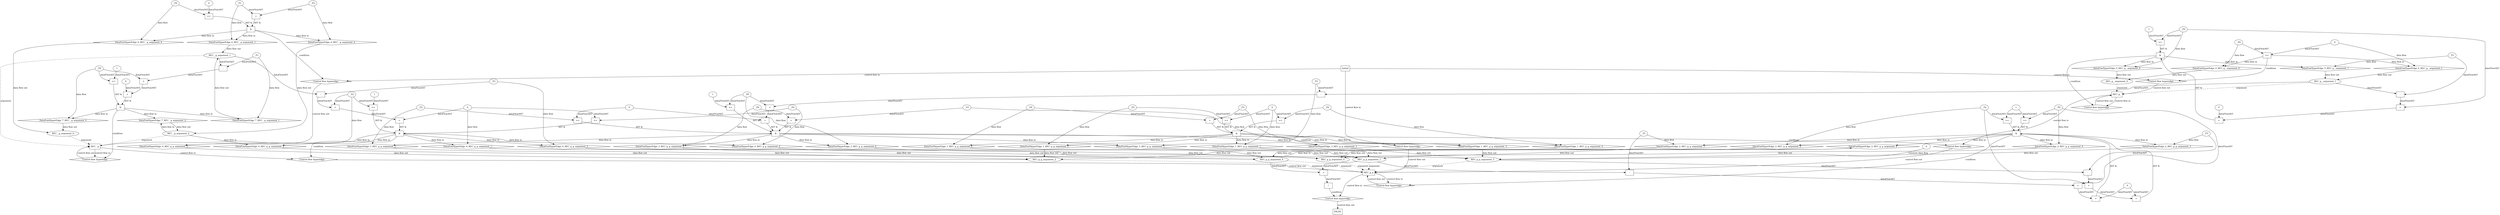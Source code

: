 digraph dag {
"REC__g" [label="REC__g" nodeName="REC__g" class=cfn  shape="rect"];
"REC_g_" [label="REC_g_" nodeName="REC_g_" class=cfn  shape="rect"];
"REC_g_g" [label="REC_g_g" nodeName="REC_g_g" class=cfn  shape="rect"];
FALSE [label="FALSE" nodeName=FALSE class=cfn  shape="rect"];
Initial [label="Initial" nodeName=Initial class=cfn  shape="rect"];
ControlFowHyperEdge_0 [label="Control flow hyperedge" nodeName=ControlFowHyperEdge_0 class=controlFlowHyperEdge shape="diamond"];
"REC__g" -> ControlFowHyperEdge_0 [label="control flow in"]
ControlFowHyperEdge_0 -> "REC_g_g" [label="control flow out"]
ControlFowHyperEdge_1 [label="Control flow hyperedge" nodeName=ControlFowHyperEdge_1 class=controlFlowHyperEdge shape="diamond"];
"Initial" -> ControlFowHyperEdge_1 [label="control flow in"]
ControlFowHyperEdge_1 -> "REC_g_g" [label="control flow out"]
ControlFowHyperEdge_2 [label="Control flow hyperedge" nodeName=ControlFowHyperEdge_2 class=controlFlowHyperEdge shape="diamond"];
"REC_g_g" -> ControlFowHyperEdge_2 [label="control flow in"]
ControlFowHyperEdge_2 -> "REC_g_g" [label="control flow out"]
ControlFowHyperEdge_3 [label="Control flow hyperedge" nodeName=ControlFowHyperEdge_3 class=controlFlowHyperEdge shape="diamond"];
"REC_g_" -> ControlFowHyperEdge_3 [label="control flow in"]
ControlFowHyperEdge_3 -> "REC_g_g" [label="control flow out"]
ControlFowHyperEdge_4 [label="Control flow hyperedge" nodeName=ControlFowHyperEdge_4 class=controlFlowHyperEdge shape="diamond"];
"Initial" -> ControlFowHyperEdge_4 [label="control flow in"]
ControlFowHyperEdge_4 -> "REC_g_" [label="control flow out"]
ControlFowHyperEdge_5 [label="Control flow hyperedge" nodeName=ControlFowHyperEdge_5 class=controlFlowHyperEdge shape="diamond"];
"REC_g_" -> ControlFowHyperEdge_5 [label="control flow in"]
ControlFowHyperEdge_5 -> "REC_g_" [label="control flow out"]
ControlFowHyperEdge_6 [label="Control flow hyperedge" nodeName=ControlFowHyperEdge_6 class=controlFlowHyperEdge shape="diamond"];
"Initial" -> ControlFowHyperEdge_6 [label="control flow in"]
ControlFowHyperEdge_6 -> "REC__g" [label="control flow out"]
ControlFowHyperEdge_7 [label="Control flow hyperedge" nodeName=ControlFowHyperEdge_7 class=controlFlowHyperEdge shape="diamond"];
"REC__g" -> ControlFowHyperEdge_7 [label="control flow in"]
ControlFowHyperEdge_7 -> "REC__g" [label="control flow out"]
ControlFowHyperEdge_8 [label="Control flow hyperedge" nodeName=ControlFowHyperEdge_8 class=controlFlowHyperEdge shape="diamond"];
"REC_g_g" -> ControlFowHyperEdge_8 [label="control flow in"]
ControlFowHyperEdge_8 -> "FALSE" [label="control flow out"]
"REC_g_g_argument_0" [label="REC_g_g_argument_0" nodeName=argument0 class=argument  head="REC_g_g" shape="oval"];
"REC_g_g_argument_0" -> "REC_g_g"[label="argument" style="dashed"]
"REC_g_g_argument_1" [label="REC_g_g_argument_1" nodeName=argument1 class=argument  head="REC_g_g" shape="oval"];
"REC_g_g_argument_1" -> "REC_g_g"[label="argument" style="dashed"]
"REC_g_g_argument_2" [label="REC_g_g_argument_2" nodeName=argument2 class=argument  head="REC_g_g" shape="oval"];
"REC_g_g_argument_2" -> "REC_g_g"[label="argument" style="dashed"]
"REC_g_g_argument_3" [label="REC_g_g_argument_3" nodeName=argument3 class=argument  head="REC_g_g" shape="oval"];
"REC_g_g_argument_3" -> "REC_g_g"[label="argument" style="dashed"]
"REC_g_g_argument_4" [label="REC_g_g_argument_4" nodeName=argument4 class=argument  head="REC_g_g" shape="oval"];
"REC_g_g_argument_4" -> "REC_g_g"[label="argument" style="dashed"]
"REC__g_argument_0" [label="REC__g_argument_0" nodeName=argument0 class=argument  head="REC__g" shape="oval"];
"REC__g_argument_0" -> "REC__g"[label="argument" style="dashed"]
"REC__g_argument_1" [label="REC__g_argument_1" nodeName=argument1 class=argument  head="REC__g" shape="oval"];
"REC__g_argument_1" -> "REC__g"[label="argument" style="dashed"]
"REC__g_argument_2" [label="REC__g_argument_2" nodeName=argument2 class=argument  head="REC__g" shape="oval"];
"REC__g_argument_2" -> "REC__g"[label="argument" style="dashed"]
"REC_g__argument_0" [label="REC_g__argument_0" nodeName=argument0 class=argument  head="REC_g_" shape="oval"];
"REC_g__argument_0" -> "REC_g_"[label="argument" style="dashed"]
"REC_g__argument_1" [label="REC_g__argument_1" nodeName=argument1 class=argument  head="REC_g_" shape="oval"];
"REC_g__argument_1" -> "REC_g_"[label="argument" style="dashed"]

"xxxREC_g_g___REC__g_0xxx_and" [label="&" nodeName="xxxREC_g_g___REC__g_0xxx_and" class=Operator shape="rect"];
"xxxREC_g_g___REC__g_0xxxguard_0_node_0" [label=">=" nodeName="xxxREC_g_g___REC__g_0xxxguard_0_node_0" class=Operator  shape="rect"];
"xxxREC_g_g___REC__g_0xxxguard_0_node_2" [label="1" nodeName="xxxREC_g_g___REC__g_0xxxguard_0_node_2" class=Literal ];
"xxxREC_g_g___REC__g_0xxxdataFlow2_node_0" -> "xxxREC_g_g___REC__g_0xxxguard_0_node_0"[label="dataFlowAST"]
"xxxREC_g_g___REC__g_0xxxguard_0_node_2" -> "xxxREC_g_g___REC__g_0xxxguard_0_node_0"[label="dataFlowAST"]

"xxxREC_g_g___REC__g_0xxxguard_0_node_0" -> "xxxREC_g_g___REC__g_0xxx_and" [label="AST &"];
"xxxREC_g_g___REC__g_0xxxguard1_node_0" [label=">=" nodeName="xxxREC_g_g___REC__g_0xxxguard1_node_0" class=Operator  shape="rect"];
"xxxREC_g_g___REC__g_0xxxdataFlow1_node_0" -> "xxxREC_g_g___REC__g_0xxxguard1_node_0"[label="dataFlowAST"]
"xxxREC_g_g___REC__g_0xxxdataFlow_0_node_0" -> "xxxREC_g_g___REC__g_0xxxguard1_node_0"[label="dataFlowAST"]

"xxxREC_g_g___REC__g_0xxxguard1_node_0" -> "xxxREC_g_g___REC__g_0xxx_and" [label="AST &"];
"xxxREC_g_g___REC__g_0xxxguard2_node_0" [label="=" nodeName="xxxREC_g_g___REC__g_0xxxguard2_node_0" class=Operator  shape="rect"];
"xxxREC_g_g___REC__g_0xxxguard2_node_1" [label="+" nodeName="xxxREC_g_g___REC__g_0xxxguard2_node_1" class= Operator shape="rect"];
"xxxREC_g_g___REC__g_0xxxguard2_node_3" [label="-" nodeName="xxxREC_g_g___REC__g_0xxxguard2_node_3" class= Operator shape="rect"];
"xxxREC_g_g___REC__g_0xxxguard2_node_1" -> "xxxREC_g_g___REC__g_0xxxguard2_node_0"[label="dataFlowAST"]
"xxxREC_g_g___REC__g_0xxxdataFlow1_node_0" -> "xxxREC_g_g___REC__g_0xxxguard2_node_0"[label="dataFlowAST"]
"xxxREC_g_g___REC__g_0xxxdataFlow2_node_0" -> "xxxREC_g_g___REC__g_0xxxguard2_node_1"[label="dataFlowAST"]
"xxxREC_g_g___REC__g_0xxxguard2_node_3" -> "xxxREC_g_g___REC__g_0xxxguard2_node_1"[label="dataFlowAST"]
"xxxREC_g_g___REC__g_0xxxdataFlow3_node_0" -> "xxxREC_g_g___REC__g_0xxxguard2_node_3"[label="dataFlowAST"]
"REC__g_argument_1" -> "xxxREC_g_g___REC__g_0xxxguard2_node_3"[label="dataFlowAST"]

"xxxREC_g_g___REC__g_0xxxguard2_node_0" -> "xxxREC_g_g___REC__g_0xxx_and" [label="AST &"];
"xxxREC_g_g___REC__g_0xxx_and" -> "ControlFowHyperEdge_0" [label="condition"];
"xxxREC_g_g___REC__g_0xxxdataFlow_0_node_0" [label="_P0" nodeName="xxxREC_g_g___REC__g_0xxxdataFlow_0_node_0" class=Constant ];

"xxxREC_g_g___REC__g_0xxxdataFlow_0_node_0" -> "DataFowHyperEdge_0_REC_g_g_argument_0" [label="data flow"];
"xxxREC_g_g___REC__g_0xxxdataFlow1_node_0" [label="0" nodeName="xxxREC_g_g___REC__g_0xxxdataFlow1_node_0" class=Literal ];

"xxxREC_g_g___REC__g_0xxxdataFlow1_node_0" -> "DataFowHyperEdge_0_REC_g_g_argument_1" [label="data flow"];
"xxxREC_g_g___REC__g_0xxxdataFlow2_node_0" [label="_P2" nodeName="xxxREC_g_g___REC__g_0xxxdataFlow2_node_0" class=Constant ];

"xxxREC_g_g___REC__g_0xxxdataFlow2_node_0" -> "DataFowHyperEdge_0_REC_g_g_argument_2" [label="data flow"];
"xxxREC_g_g___REC__g_0xxxdataFlow3_node_0" [label="_P3" nodeName="xxxREC_g_g___REC__g_0xxxdataFlow3_node_0" class=Constant ];

"xxxREC_g_g___REC__g_0xxxdataFlow3_node_0" -> "DataFowHyperEdge_0_REC_g_g_argument_3" [label="data flow"];
"xxxREC_g_g___Initial_1xxx_and" [label="&" nodeName="xxxREC_g_g___Initial_1xxx_and" class=Operator shape="rect"];
"xxxREC_g_g___Initial_1xxxguard_0_node_0" [label=">=" nodeName="xxxREC_g_g___Initial_1xxxguard_0_node_0" class=Operator  shape="rect"];
"xxxREC_g_g___Initial_1xxxdataFlow1_node_0" -> "xxxREC_g_g___Initial_1xxxguard_0_node_0"[label="dataFlowAST"]
"xxxREC_g_g___Initial_1xxxdataFlow2_node_0" -> "xxxREC_g_g___Initial_1xxxguard_0_node_0"[label="dataFlowAST"]

"xxxREC_g_g___Initial_1xxxguard_0_node_0" -> "xxxREC_g_g___Initial_1xxx_and" [label="AST &"];
"xxxREC_g_g___Initial_1xxxguard1_node_0" [label=">=" nodeName="xxxREC_g_g___Initial_1xxxguard1_node_0" class=Operator  shape="rect"];
"xxxREC_g_g___Initial_1xxxdataFlow1_node_0" -> "xxxREC_g_g___Initial_1xxxguard1_node_0"[label="dataFlowAST"]
"xxxREC_g_g___Initial_1xxxdataFlow_0_node_0" -> "xxxREC_g_g___Initial_1xxxguard1_node_0"[label="dataFlowAST"]

"xxxREC_g_g___Initial_1xxxguard1_node_0" -> "xxxREC_g_g___Initial_1xxx_and" [label="AST &"];
"xxxREC_g_g___Initial_1xxxguard2_node_0" [label="=" nodeName="xxxREC_g_g___Initial_1xxxguard2_node_0" class=Operator  shape="rect"];
"xxxREC_g_g___Initial_1xxxdataFlow3_node_0" -> "xxxREC_g_g___Initial_1xxxguard2_node_0"[label="dataFlowAST"]
"xxxREC_g_g___Initial_1xxxdataFlow4_node_0" -> "xxxREC_g_g___Initial_1xxxguard2_node_0"[label="dataFlowAST"]

"xxxREC_g_g___Initial_1xxxguard2_node_0" -> "xxxREC_g_g___Initial_1xxx_and" [label="AST &"];
"xxxREC_g_g___Initial_1xxx_and" -> "ControlFowHyperEdge_1" [label="condition"];
"xxxREC_g_g___Initial_1xxxdataFlow_0_node_0" [label="_P2" nodeName="xxxREC_g_g___Initial_1xxxdataFlow_0_node_0" class=Constant ];

"xxxREC_g_g___Initial_1xxxdataFlow_0_node_0" -> "DataFowHyperEdge_1_REC_g_g_argument_2" [label="data flow"];
"xxxREC_g_g___Initial_1xxxdataFlow1_node_0" [label="0" nodeName="xxxREC_g_g___Initial_1xxxdataFlow1_node_0" class=Literal ];

"xxxREC_g_g___Initial_1xxxdataFlow1_node_0" -> "DataFowHyperEdge_1_REC_g_g_argument_1" [label="data flow"];
"xxxREC_g_g___Initial_1xxxdataFlow2_node_0" [label="_P0" nodeName="xxxREC_g_g___Initial_1xxxdataFlow2_node_0" class=Constant ];

"xxxREC_g_g___Initial_1xxxdataFlow2_node_0" -> "DataFowHyperEdge_1_REC_g_g_argument_0" [label="data flow"];
"xxxREC_g_g___Initial_1xxxdataFlow3_node_0" [label="_P4" nodeName="xxxREC_g_g___Initial_1xxxdataFlow3_node_0" class=Constant ];

"xxxREC_g_g___Initial_1xxxdataFlow3_node_0" -> "DataFowHyperEdge_1_REC_g_g_argument_4" [label="data flow"];
"xxxREC_g_g___Initial_1xxxdataFlow4_node_0" [label="_P3" nodeName="xxxREC_g_g___Initial_1xxxdataFlow4_node_0" class=Constant ];

"xxxREC_g_g___Initial_1xxxdataFlow4_node_0" -> "DataFowHyperEdge_1_REC_g_g_argument_3" [label="data flow"];
"xxxREC_g_g___REC_g_g_2xxx_and" [label="&" nodeName="xxxREC_g_g___REC_g_g_2xxx_and" class=Operator shape="rect"];
"xxxREC_g_g___REC_g_g_2xxxguard_0_node_0" [label=">=" nodeName="xxxREC_g_g___REC_g_g_2xxxguard_0_node_0" class=Operator  shape="rect"];
"xxxREC_g_g___REC_g_g_2xxxguard_0_node_2" [label="1" nodeName="xxxREC_g_g___REC_g_g_2xxxguard_0_node_2" class=Literal ];
"xxxREC_g_g___REC_g_g_2xxxdataFlow2_node_0" -> "xxxREC_g_g___REC_g_g_2xxxguard_0_node_0"[label="dataFlowAST"]
"xxxREC_g_g___REC_g_g_2xxxguard_0_node_2" -> "xxxREC_g_g___REC_g_g_2xxxguard_0_node_0"[label="dataFlowAST"]

"xxxREC_g_g___REC_g_g_2xxxguard_0_node_0" -> "xxxREC_g_g___REC_g_g_2xxx_and" [label="AST &"];
"xxxREC_g_g___REC_g_g_2xxxguard1_node_0" [label=">=" nodeName="xxxREC_g_g___REC_g_g_2xxxguard1_node_0" class=Operator  shape="rect"];
"xxxREC_g_g___REC_g_g_2xxxdataFlow_0_node_0" -> "xxxREC_g_g___REC_g_g_2xxxguard1_node_0"[label="dataFlowAST"]
"xxxREC_g_g___REC_g_g_2xxxguard_0_node_2" -> "xxxREC_g_g___REC_g_g_2xxxguard1_node_0"[label="dataFlowAST"]

"xxxREC_g_g___REC_g_g_2xxxguard1_node_0" -> "xxxREC_g_g___REC_g_g_2xxx_and" [label="AST &"];
"xxxREC_g_g___REC_g_g_2xxxguard2_node_0" [label="=" nodeName="xxxREC_g_g___REC_g_g_2xxxguard2_node_0" class=Operator  shape="rect"];
"xxxREC_g_g___REC_g_g_2xxxguard2_node_1" [label="+" nodeName="xxxREC_g_g___REC_g_g_2xxxguard2_node_1" class= Operator shape="rect"];
"xxxREC_g_g___REC_g_g_2xxxguard2_node_3" [label="-" nodeName="xxxREC_g_g___REC_g_g_2xxxguard2_node_3" class= Operator shape="rect"];
"xxxREC_g_g___REC_g_g_2xxxguard2_node_6" [label="0" nodeName="xxxREC_g_g___REC_g_g_2xxxguard2_node_6" class=Literal ];
"xxxREC_g_g___REC_g_g_2xxxguard2_node_1" -> "xxxREC_g_g___REC_g_g_2xxxguard2_node_0"[label="dataFlowAST"]
"xxxREC_g_g___REC_g_g_2xxxguard2_node_6" -> "xxxREC_g_g___REC_g_g_2xxxguard2_node_0"[label="dataFlowAST"]
"xxxREC_g_g___REC_g_g_2xxxdataFlow_0_node_0" -> "xxxREC_g_g___REC_g_g_2xxxguard2_node_1"[label="dataFlowAST"]
"xxxREC_g_g___REC_g_g_2xxxguard2_node_3" -> "xxxREC_g_g___REC_g_g_2xxxguard2_node_1"[label="dataFlowAST"]
"REC_g_g_argument_1" -> "xxxREC_g_g___REC_g_g_2xxxguard2_node_3"[label="dataFlowAST"]
"xxxREC_g_g___REC_g_g_2xxxdataFlow1_node_0" -> "xxxREC_g_g___REC_g_g_2xxxguard2_node_3"[label="dataFlowAST"]

"xxxREC_g_g___REC_g_g_2xxxguard2_node_0" -> "xxxREC_g_g___REC_g_g_2xxx_and" [label="AST &"];
"xxxREC_g_g___REC_g_g_2xxxguard3_node_0" [label="=" nodeName="xxxREC_g_g___REC_g_g_2xxxguard3_node_0" class=Operator  shape="rect"];
"xxxREC_g_g___REC_g_g_2xxxguard3_node_1" [label="+" nodeName="xxxREC_g_g___REC_g_g_2xxxguard3_node_1" class= Operator shape="rect"];
"xxxREC_g_g___REC_g_g_2xxxguard3_node_3" [label="-" nodeName="xxxREC_g_g___REC_g_g_2xxxguard3_node_3" class= Operator shape="rect"];
"xxxREC_g_g___REC_g_g_2xxxguard3_node_1" -> "xxxREC_g_g___REC_g_g_2xxxguard3_node_0"[label="dataFlowAST"]
"xxxREC_g_g___REC_g_g_2xxxguard2_node_6" -> "xxxREC_g_g___REC_g_g_2xxxguard3_node_0"[label="dataFlowAST"]
"xxxREC_g_g___REC_g_g_2xxxdataFlow2_node_0" -> "xxxREC_g_g___REC_g_g_2xxxguard3_node_1"[label="dataFlowAST"]
"xxxREC_g_g___REC_g_g_2xxxguard3_node_3" -> "xxxREC_g_g___REC_g_g_2xxxguard3_node_1"[label="dataFlowAST"]
"xxxREC_g_g___REC_g_g_2xxxdataFlow3_node_0" -> "xxxREC_g_g___REC_g_g_2xxxguard3_node_3"[label="dataFlowAST"]
"REC_g_g_argument_3" -> "xxxREC_g_g___REC_g_g_2xxxguard3_node_3"[label="dataFlowAST"]

"xxxREC_g_g___REC_g_g_2xxxguard3_node_0" -> "xxxREC_g_g___REC_g_g_2xxx_and" [label="AST &"];
"xxxREC_g_g___REC_g_g_2xxx_and" -> "ControlFowHyperEdge_2" [label="condition"];
"xxxREC_g_g___REC_g_g_2xxxdataFlow_0_node_0" [label="_P0" nodeName="xxxREC_g_g___REC_g_g_2xxxdataFlow_0_node_0" class=Constant ];

"xxxREC_g_g___REC_g_g_2xxxdataFlow_0_node_0" -> "DataFowHyperEdge_2_REC_g_g_argument_0" [label="data flow"];
"xxxREC_g_g___REC_g_g_2xxxdataFlow1_node_0" [label="_P1" nodeName="xxxREC_g_g___REC_g_g_2xxxdataFlow1_node_0" class=Constant ];

"xxxREC_g_g___REC_g_g_2xxxdataFlow1_node_0" -> "DataFowHyperEdge_2_REC_g_g_argument_1" [label="data flow"];
"xxxREC_g_g___REC_g_g_2xxxdataFlow2_node_0" [label="_P2" nodeName="xxxREC_g_g___REC_g_g_2xxxdataFlow2_node_0" class=Constant ];

"xxxREC_g_g___REC_g_g_2xxxdataFlow2_node_0" -> "DataFowHyperEdge_2_REC_g_g_argument_2" [label="data flow"];
"xxxREC_g_g___REC_g_g_2xxxdataFlow3_node_0" [label="_P3" nodeName="xxxREC_g_g___REC_g_g_2xxxdataFlow3_node_0" class=Constant ];

"xxxREC_g_g___REC_g_g_2xxxdataFlow3_node_0" -> "DataFowHyperEdge_2_REC_g_g_argument_3" [label="data flow"];
"xxxREC_g_g___REC_g__3xxx_and" [label="&" nodeName="xxxREC_g_g___REC_g__3xxx_and" class=Operator shape="rect"];
"xxxREC_g_g___REC_g__3xxxguard_0_node_0" [label=">=" nodeName="xxxREC_g_g___REC_g__3xxxguard_0_node_0" class=Operator  shape="rect"];
"xxxREC_g_g___REC_g__3xxxguard_0_node_1" [label="0" nodeName="xxxREC_g_g___REC_g__3xxxguard_0_node_1" class=Literal ];
"xxxREC_g_g___REC_g__3xxxguard_0_node_1" -> "xxxREC_g_g___REC_g__3xxxguard_0_node_0"[label="dataFlowAST"]
"xxxREC_g_g___REC_g__3xxxdataFlow_0_node_0" -> "xxxREC_g_g___REC_g__3xxxguard_0_node_0"[label="dataFlowAST"]

"xxxREC_g_g___REC_g__3xxxguard_0_node_0" -> "xxxREC_g_g___REC_g__3xxx_and" [label="AST &"];
"xxxREC_g_g___REC_g__3xxxguard1_node_0" [label=">=" nodeName="xxxREC_g_g___REC_g__3xxxguard1_node_0" class=Operator  shape="rect"];
"xxxREC_g_g___REC_g__3xxxguard1_node_2" [label="1" nodeName="xxxREC_g_g___REC_g__3xxxguard1_node_2" class=Literal ];
"xxxREC_g_g___REC_g__3xxxdataFlow2_node_0" -> "xxxREC_g_g___REC_g__3xxxguard1_node_0"[label="dataFlowAST"]
"xxxREC_g_g___REC_g__3xxxguard1_node_2" -> "xxxREC_g_g___REC_g__3xxxguard1_node_0"[label="dataFlowAST"]

"xxxREC_g_g___REC_g__3xxxguard1_node_0" -> "xxxREC_g_g___REC_g__3xxx_and" [label="AST &"];
"xxxREC_g_g___REC_g__3xxxguard2_node_0" [label="=" nodeName="xxxREC_g_g___REC_g__3xxxguard2_node_0" class=Operator  shape="rect"];
"xxxREC_g_g___REC_g__3xxxguard2_node_1" [label="+" nodeName="xxxREC_g_g___REC_g__3xxxguard2_node_1" class= Operator shape="rect"];
"xxxREC_g_g___REC_g__3xxxguard2_node_3" [label="-" nodeName="xxxREC_g_g___REC_g__3xxxguard2_node_3" class= Operator shape="rect"];
"xxxREC_g_g___REC_g__3xxxguard2_node_1" -> "xxxREC_g_g___REC_g__3xxxguard2_node_0"[label="dataFlowAST"]
"xxxREC_g_g___REC_g__3xxxguard_0_node_1" -> "xxxREC_g_g___REC_g__3xxxguard2_node_0"[label="dataFlowAST"]
"xxxREC_g_g___REC_g__3xxxdataFlow2_node_0" -> "xxxREC_g_g___REC_g__3xxxguard2_node_1"[label="dataFlowAST"]
"xxxREC_g_g___REC_g__3xxxguard2_node_3" -> "xxxREC_g_g___REC_g__3xxxguard2_node_1"[label="dataFlowAST"]
"REC_g__argument_1" -> "xxxREC_g_g___REC_g__3xxxguard2_node_3"[label="dataFlowAST"]
"xxxREC_g_g___REC_g__3xxxdataFlow1_node_0" -> "xxxREC_g_g___REC_g__3xxxguard2_node_3"[label="dataFlowAST"]

"xxxREC_g_g___REC_g__3xxxguard2_node_0" -> "xxxREC_g_g___REC_g__3xxx_and" [label="AST &"];
"xxxREC_g_g___REC_g__3xxxguard3_node_0" [label="=" nodeName="xxxREC_g_g___REC_g__3xxxguard3_node_0" class=Operator  shape="rect"];
"xxxREC_g_g___REC_g__3xxxdataFlow3_node_0" -> "xxxREC_g_g___REC_g__3xxxguard3_node_0"[label="dataFlowAST"]
"xxxREC_g_g___REC_g__3xxxdataFlow4_node_0" -> "xxxREC_g_g___REC_g__3xxxguard3_node_0"[label="dataFlowAST"]

"xxxREC_g_g___REC_g__3xxxguard3_node_0" -> "xxxREC_g_g___REC_g__3xxx_and" [label="AST &"];
"xxxREC_g_g___REC_g__3xxx_and" -> "ControlFowHyperEdge_3" [label="condition"];
"xxxREC_g_g___REC_g__3xxxdataFlow_0_node_0" [label="_P2" nodeName="xxxREC_g_g___REC_g__3xxxdataFlow_0_node_0" class=Constant ];

"xxxREC_g_g___REC_g__3xxxdataFlow_0_node_0" -> "DataFowHyperEdge_3_REC_g_g_argument_2" [label="data flow"];
"xxxREC_g_g___REC_g__3xxxdataFlow1_node_0" [label="_P1" nodeName="xxxREC_g_g___REC_g__3xxxdataFlow1_node_0" class=Constant ];

"xxxREC_g_g___REC_g__3xxxdataFlow1_node_0" -> "DataFowHyperEdge_3_REC_g_g_argument_1" [label="data flow"];
"xxxREC_g_g___REC_g__3xxxdataFlow2_node_0" [label="_P0" nodeName="xxxREC_g_g___REC_g__3xxxdataFlow2_node_0" class=Constant ];

"xxxREC_g_g___REC_g__3xxxdataFlow2_node_0" -> "DataFowHyperEdge_3_REC_g_g_argument_0" [label="data flow"];
"xxxREC_g_g___REC_g__3xxxdataFlow3_node_0" [label="_P6" nodeName="xxxREC_g_g___REC_g__3xxxdataFlow3_node_0" class=Constant ];

"xxxREC_g_g___REC_g__3xxxdataFlow3_node_0" -> "DataFowHyperEdge_3_REC_g_g_argument_4" [label="data flow"];
"xxxREC_g_g___REC_g__3xxxdataFlow4_node_0" [label="_P3" nodeName="xxxREC_g_g___REC_g__3xxxdataFlow4_node_0" class=Constant ];

"xxxREC_g_g___REC_g__3xxxdataFlow4_node_0" -> "DataFowHyperEdge_3_REC_g_g_argument_3" [label="data flow"];
"xxxREC_g____Initial_4xxxguard_0_node_0" [label=">=" nodeName="xxxREC_g____Initial_4xxxguard_0_node_0" class=Operator  shape="rect"];
"xxxREC_g____Initial_4xxxdataFlow1_node_0" -> "xxxREC_g____Initial_4xxxguard_0_node_0"[label="dataFlowAST"]
"xxxREC_g____Initial_4xxxdataFlow_0_node_0" -> "xxxREC_g____Initial_4xxxguard_0_node_0"[label="dataFlowAST"]

"xxxREC_g____Initial_4xxxguard_0_node_0" -> "ControlFowHyperEdge_4" [label="condition"];
"xxxREC_g____Initial_4xxxdataFlow_0_node_0" [label="_P0" nodeName="xxxREC_g____Initial_4xxxdataFlow_0_node_0" class=Constant ];

"xxxREC_g____Initial_4xxxdataFlow_0_node_0" -> "DataFowHyperEdge_4_REC_g__argument_0" [label="data flow"];
"xxxREC_g____Initial_4xxxdataFlow1_node_0" [label="0" nodeName="xxxREC_g____Initial_4xxxdataFlow1_node_0" class=Literal ];

"xxxREC_g____Initial_4xxxdataFlow1_node_0" -> "DataFowHyperEdge_4_REC_g__argument_1" [label="data flow"];
"xxxREC_g____REC_g__5xxx_and" [label="&" nodeName="xxxREC_g____REC_g__5xxx_and" class=Operator shape="rect"];
"xxxREC_g____REC_g__5xxxguard_0_node_0" [label=">=" nodeName="xxxREC_g____REC_g__5xxxguard_0_node_0" class=Operator  shape="rect"];
"xxxREC_g____REC_g__5xxxguard_0_node_2" [label="1" nodeName="xxxREC_g____REC_g__5xxxguard_0_node_2" class=Literal ];
"xxxREC_g____REC_g__5xxxdataFlow_0_node_0" -> "xxxREC_g____REC_g__5xxxguard_0_node_0"[label="dataFlowAST"]
"xxxREC_g____REC_g__5xxxguard_0_node_2" -> "xxxREC_g____REC_g__5xxxguard_0_node_0"[label="dataFlowAST"]

"xxxREC_g____REC_g__5xxxguard_0_node_0" -> "xxxREC_g____REC_g__5xxx_and" [label="AST &"];
"xxxREC_g____REC_g__5xxxguard1_node_0" [label="=" nodeName="xxxREC_g____REC_g__5xxxguard1_node_0" class=Operator  shape="rect"];
"xxxREC_g____REC_g__5xxxguard1_node_1" [label="+" nodeName="xxxREC_g____REC_g__5xxxguard1_node_1" class= Operator shape="rect"];
"xxxREC_g____REC_g__5xxxguard1_node_3" [label="-" nodeName="xxxREC_g____REC_g__5xxxguard1_node_3" class= Operator shape="rect"];
"xxxREC_g____REC_g__5xxxguard1_node_6" [label="0" nodeName="xxxREC_g____REC_g__5xxxguard1_node_6" class=Literal ];
"xxxREC_g____REC_g__5xxxguard1_node_1" -> "xxxREC_g____REC_g__5xxxguard1_node_0"[label="dataFlowAST"]
"xxxREC_g____REC_g__5xxxguard1_node_6" -> "xxxREC_g____REC_g__5xxxguard1_node_0"[label="dataFlowAST"]
"xxxREC_g____REC_g__5xxxdataFlow_0_node_0" -> "xxxREC_g____REC_g__5xxxguard1_node_1"[label="dataFlowAST"]
"xxxREC_g____REC_g__5xxxguard1_node_3" -> "xxxREC_g____REC_g__5xxxguard1_node_1"[label="dataFlowAST"]
"REC_g__argument_1" -> "xxxREC_g____REC_g__5xxxguard1_node_3"[label="dataFlowAST"]
"xxxREC_g____REC_g__5xxxdataFlow1_node_0" -> "xxxREC_g____REC_g__5xxxguard1_node_3"[label="dataFlowAST"]

"xxxREC_g____REC_g__5xxxguard1_node_0" -> "xxxREC_g____REC_g__5xxx_and" [label="AST &"];
"xxxREC_g____REC_g__5xxx_and" -> "ControlFowHyperEdge_5" [label="condition"];
"xxxREC_g____REC_g__5xxxdataFlow_0_node_0" [label="_P0" nodeName="xxxREC_g____REC_g__5xxxdataFlow_0_node_0" class=Constant ];

"xxxREC_g____REC_g__5xxxdataFlow_0_node_0" -> "DataFowHyperEdge_5_REC_g__argument_0" [label="data flow"];
"xxxREC_g____REC_g__5xxxdataFlow1_node_0" [label="_P1" nodeName="xxxREC_g____REC_g__5xxxdataFlow1_node_0" class=Constant ];

"xxxREC_g____REC_g__5xxxdataFlow1_node_0" -> "DataFowHyperEdge_5_REC_g__argument_1" [label="data flow"];
"xxxREC__g___Initial_6xxx_and" [label="&" nodeName="xxxREC__g___Initial_6xxx_and" class=Operator shape="rect"];
"xxxREC__g___Initial_6xxxguard_0_node_0" [label=">=" nodeName="xxxREC__g___Initial_6xxxguard_0_node_0" class=Operator  shape="rect"];
"xxxREC__g___Initial_6xxxguard_0_node_1" [label="0" nodeName="xxxREC__g___Initial_6xxxguard_0_node_1" class=Literal ];
"xxxREC__g___Initial_6xxxguard_0_node_1" -> "xxxREC__g___Initial_6xxxguard_0_node_0"[label="dataFlowAST"]
"xxxREC__g___Initial_6xxxdataFlow_0_node_0" -> "xxxREC__g___Initial_6xxxguard_0_node_0"[label="dataFlowAST"]

"xxxREC__g___Initial_6xxxguard_0_node_0" -> "xxxREC__g___Initial_6xxx_and" [label="AST &"];
"xxxREC__g___Initial_6xxxguard1_node_0" [label="=" nodeName="xxxREC__g___Initial_6xxxguard1_node_0" class=Operator  shape="rect"];
"xxxREC__g___Initial_6xxxdataFlow2_node_0" -> "xxxREC__g___Initial_6xxxguard1_node_0"[label="dataFlowAST"]
"xxxREC__g___Initial_6xxxdataFlow1_node_0" -> "xxxREC__g___Initial_6xxxguard1_node_0"[label="dataFlowAST"]

"xxxREC__g___Initial_6xxxguard1_node_0" -> "xxxREC__g___Initial_6xxx_and" [label="AST &"];
"xxxREC__g___Initial_6xxx_and" -> "ControlFowHyperEdge_6" [label="condition"];
"xxxREC__g___Initial_6xxxdataFlow_0_node_0" [label="_P0" nodeName="xxxREC__g___Initial_6xxxdataFlow_0_node_0" class=Constant ];

"xxxREC__g___Initial_6xxxdataFlow_0_node_0" -> "DataFowHyperEdge_6_REC__g_argument_0" [label="data flow"];
"xxxREC__g___Initial_6xxxdataFlow1_node_0" [label="_P1" nodeName="xxxREC__g___Initial_6xxxdataFlow1_node_0" class=Constant ];

"xxxREC__g___Initial_6xxxdataFlow1_node_0" -> "DataFowHyperEdge_6_REC__g_argument_1" [label="data flow"];
"xxxREC__g___Initial_6xxxdataFlow2_node_0" [label="_P2" nodeName="xxxREC__g___Initial_6xxxdataFlow2_node_0" class=Constant ];

"xxxREC__g___Initial_6xxxdataFlow2_node_0" -> "DataFowHyperEdge_6_REC__g_argument_2" [label="data flow"];
"xxxREC__g___REC__g_7xxx_and" [label="&" nodeName="xxxREC__g___REC__g_7xxx_and" class=Operator shape="rect"];
"xxxREC__g___REC__g_7xxxguard_0_node_0" [label=">=" nodeName="xxxREC__g___REC__g_7xxxguard_0_node_0" class=Operator  shape="rect"];
"xxxREC__g___REC__g_7xxxguard_0_node_2" [label="1" nodeName="xxxREC__g___REC__g_7xxxguard_0_node_2" class=Literal ];
"xxxREC__g___REC__g_7xxxdataFlow_0_node_0" -> "xxxREC__g___REC__g_7xxxguard_0_node_0"[label="dataFlowAST"]
"xxxREC__g___REC__g_7xxxguard_0_node_2" -> "xxxREC__g___REC__g_7xxxguard_0_node_0"[label="dataFlowAST"]

"xxxREC__g___REC__g_7xxxguard_0_node_0" -> "xxxREC__g___REC__g_7xxx_and" [label="AST &"];
"xxxREC__g___REC__g_7xxxguard1_node_0" [label="=" nodeName="xxxREC__g___REC__g_7xxxguard1_node_0" class=Operator  shape="rect"];
"xxxREC__g___REC__g_7xxxguard1_node_1" [label="+" nodeName="xxxREC__g___REC__g_7xxxguard1_node_1" class= Operator shape="rect"];
"xxxREC__g___REC__g_7xxxguard1_node_3" [label="-" nodeName="xxxREC__g___REC__g_7xxxguard1_node_3" class= Operator shape="rect"];
"xxxREC__g___REC__g_7xxxguard1_node_6" [label="0" nodeName="xxxREC__g___REC__g_7xxxguard1_node_6" class=Literal ];
"xxxREC__g___REC__g_7xxxguard1_node_1" -> "xxxREC__g___REC__g_7xxxguard1_node_0"[label="dataFlowAST"]
"xxxREC__g___REC__g_7xxxguard1_node_6" -> "xxxREC__g___REC__g_7xxxguard1_node_0"[label="dataFlowAST"]
"xxxREC__g___REC__g_7xxxdataFlow_0_node_0" -> "xxxREC__g___REC__g_7xxxguard1_node_1"[label="dataFlowAST"]
"xxxREC__g___REC__g_7xxxguard1_node_3" -> "xxxREC__g___REC__g_7xxxguard1_node_1"[label="dataFlowAST"]
"xxxREC__g___REC__g_7xxxdataFlow1_node_0" -> "xxxREC__g___REC__g_7xxxguard1_node_3"[label="dataFlowAST"]
"REC__g_argument_1" -> "xxxREC__g___REC__g_7xxxguard1_node_3"[label="dataFlowAST"]

"xxxREC__g___REC__g_7xxxguard1_node_0" -> "xxxREC__g___REC__g_7xxx_and" [label="AST &"];
"xxxREC__g___REC__g_7xxx_and" -> "ControlFowHyperEdge_7" [label="condition"];
"xxxREC__g___REC__g_7xxxdataFlow_0_node_0" [label="_P0" nodeName="xxxREC__g___REC__g_7xxxdataFlow_0_node_0" class=Constant ];

"xxxREC__g___REC__g_7xxxdataFlow_0_node_0" -> "DataFowHyperEdge_7_REC__g_argument_0" [label="data flow"];
"xxxREC__g___REC__g_7xxxdataFlow1_node_0" [label="_P1" nodeName="xxxREC__g___REC__g_7xxxdataFlow1_node_0" class=Constant ];

"xxxREC__g___REC__g_7xxxdataFlow1_node_0" -> "DataFowHyperEdge_7_REC__g_argument_1" [label="data flow"];
"xxxFALSE___REC_g_g_8xxxguard_0_node_0" [label="!" nodeName="xxxFALSE___REC_g_g_8xxxguard_0_node_0" class=Operator shape="rect"];
"xxxFALSE___REC_g_g_8xxxguard_0_node_1" [label="=" nodeName="xxxFALSE___REC_g_g_8xxxguard_0_node_1" class=Operator  shape="rect"];
"xxxFALSE___REC_g_g_8xxxguard_0_node_1" -> "xxxFALSE___REC_g_g_8xxxguard_0_node_0"[label="dataFlowAST"]
"REC_g_g_argument_1" -> "xxxFALSE___REC_g_g_8xxxguard_0_node_1"[label="dataFlowAST"]
"REC_g_g_argument_4" -> "xxxFALSE___REC_g_g_8xxxguard_0_node_1"[label="dataFlowAST"]

"xxxFALSE___REC_g_g_8xxxguard_0_node_0" -> "ControlFowHyperEdge_8" [label="condition"];
"DataFowHyperEdge_0_REC_g_g_argument_0" [label="DataFowHyperEdge_0_REC_g_g_argument_0" nodeName="DataFowHyperEdge_0_REC_g_g_argument_0" class=DataFlowHyperedge shape="diamond"];
"DataFowHyperEdge_0_REC_g_g_argument_0" -> "REC_g_g_argument_0"[label="data flow out"]
"xxxREC_g_g___REC__g_0xxx_and" -> "DataFowHyperEdge_0_REC_g_g_argument_0"[label="data flow in"]
"DataFowHyperEdge_0_REC_g_g_argument_1" [label="DataFowHyperEdge_0_REC_g_g_argument_1" nodeName="DataFowHyperEdge_0_REC_g_g_argument_1" class=DataFlowHyperedge shape="diamond"];
"DataFowHyperEdge_0_REC_g_g_argument_1" -> "REC_g_g_argument_1"[label="data flow out"]
"xxxREC_g_g___REC__g_0xxx_and" -> "DataFowHyperEdge_0_REC_g_g_argument_1"[label="data flow in"]
"DataFowHyperEdge_0_REC_g_g_argument_2" [label="DataFowHyperEdge_0_REC_g_g_argument_2" nodeName="DataFowHyperEdge_0_REC_g_g_argument_2" class=DataFlowHyperedge shape="diamond"];
"DataFowHyperEdge_0_REC_g_g_argument_2" -> "REC_g_g_argument_2"[label="data flow out"]
"xxxREC_g_g___REC__g_0xxx_and" -> "DataFowHyperEdge_0_REC_g_g_argument_2"[label="data flow in"]
"DataFowHyperEdge_0_REC_g_g_argument_3" [label="DataFowHyperEdge_0_REC_g_g_argument_3" nodeName="DataFowHyperEdge_0_REC_g_g_argument_3" class=DataFlowHyperedge shape="diamond"];
"DataFowHyperEdge_0_REC_g_g_argument_3" -> "REC_g_g_argument_3"[label="data flow out"]
"xxxREC_g_g___REC__g_0xxx_and" -> "DataFowHyperEdge_0_REC_g_g_argument_3"[label="data flow in"]
"DataFowHyperEdge_0_REC_g_g_argument_4" [label="DataFowHyperEdge_0_REC_g_g_argument_4" nodeName="DataFowHyperEdge_0_REC_g_g_argument_4" class=DataFlowHyperedge shape="diamond"];
"DataFowHyperEdge_0_REC_g_g_argument_4" -> "REC_g_g_argument_4"[label="data flow out"]
"xxxREC_g_g___REC__g_0xxx_and" -> "DataFowHyperEdge_0_REC_g_g_argument_4"[label="data flow in"]
"DataFowHyperEdge_1_REC_g_g_argument_0" [label="DataFowHyperEdge_1_REC_g_g_argument_0" nodeName="DataFowHyperEdge_1_REC_g_g_argument_0" class=DataFlowHyperedge shape="diamond"];
"DataFowHyperEdge_1_REC_g_g_argument_0" -> "REC_g_g_argument_0"[label="data flow out"]
"xxxREC_g_g___Initial_1xxx_and" -> "DataFowHyperEdge_1_REC_g_g_argument_0"[label="data flow in"]
"DataFowHyperEdge_1_REC_g_g_argument_1" [label="DataFowHyperEdge_1_REC_g_g_argument_1" nodeName="DataFowHyperEdge_1_REC_g_g_argument_1" class=DataFlowHyperedge shape="diamond"];
"DataFowHyperEdge_1_REC_g_g_argument_1" -> "REC_g_g_argument_1"[label="data flow out"]
"xxxREC_g_g___Initial_1xxx_and" -> "DataFowHyperEdge_1_REC_g_g_argument_1"[label="data flow in"]
"DataFowHyperEdge_1_REC_g_g_argument_2" [label="DataFowHyperEdge_1_REC_g_g_argument_2" nodeName="DataFowHyperEdge_1_REC_g_g_argument_2" class=DataFlowHyperedge shape="diamond"];
"DataFowHyperEdge_1_REC_g_g_argument_2" -> "REC_g_g_argument_2"[label="data flow out"]
"xxxREC_g_g___Initial_1xxx_and" -> "DataFowHyperEdge_1_REC_g_g_argument_2"[label="data flow in"]
"DataFowHyperEdge_1_REC_g_g_argument_3" [label="DataFowHyperEdge_1_REC_g_g_argument_3" nodeName="DataFowHyperEdge_1_REC_g_g_argument_3" class=DataFlowHyperedge shape="diamond"];
"DataFowHyperEdge_1_REC_g_g_argument_3" -> "REC_g_g_argument_3"[label="data flow out"]
"xxxREC_g_g___Initial_1xxx_and" -> "DataFowHyperEdge_1_REC_g_g_argument_3"[label="data flow in"]
"DataFowHyperEdge_1_REC_g_g_argument_4" [label="DataFowHyperEdge_1_REC_g_g_argument_4" nodeName="DataFowHyperEdge_1_REC_g_g_argument_4" class=DataFlowHyperedge shape="diamond"];
"DataFowHyperEdge_1_REC_g_g_argument_4" -> "REC_g_g_argument_4"[label="data flow out"]
"xxxREC_g_g___Initial_1xxx_and" -> "DataFowHyperEdge_1_REC_g_g_argument_4"[label="data flow in"]
"DataFowHyperEdge_2_REC_g_g_argument_0" [label="DataFowHyperEdge_2_REC_g_g_argument_0" nodeName="DataFowHyperEdge_2_REC_g_g_argument_0" class=DataFlowHyperedge shape="diamond"];
"DataFowHyperEdge_2_REC_g_g_argument_0" -> "REC_g_g_argument_0"[label="data flow out"]
"xxxREC_g_g___REC_g_g_2xxx_and" -> "DataFowHyperEdge_2_REC_g_g_argument_0"[label="data flow in"]
"DataFowHyperEdge_2_REC_g_g_argument_1" [label="DataFowHyperEdge_2_REC_g_g_argument_1" nodeName="DataFowHyperEdge_2_REC_g_g_argument_1" class=DataFlowHyperedge shape="diamond"];
"DataFowHyperEdge_2_REC_g_g_argument_1" -> "REC_g_g_argument_1"[label="data flow out"]
"xxxREC_g_g___REC_g_g_2xxx_and" -> "DataFowHyperEdge_2_REC_g_g_argument_1"[label="data flow in"]
"DataFowHyperEdge_2_REC_g_g_argument_2" [label="DataFowHyperEdge_2_REC_g_g_argument_2" nodeName="DataFowHyperEdge_2_REC_g_g_argument_2" class=DataFlowHyperedge shape="diamond"];
"DataFowHyperEdge_2_REC_g_g_argument_2" -> "REC_g_g_argument_2"[label="data flow out"]
"xxxREC_g_g___REC_g_g_2xxx_and" -> "DataFowHyperEdge_2_REC_g_g_argument_2"[label="data flow in"]
"DataFowHyperEdge_2_REC_g_g_argument_3" [label="DataFowHyperEdge_2_REC_g_g_argument_3" nodeName="DataFowHyperEdge_2_REC_g_g_argument_3" class=DataFlowHyperedge shape="diamond"];
"DataFowHyperEdge_2_REC_g_g_argument_3" -> "REC_g_g_argument_3"[label="data flow out"]
"xxxREC_g_g___REC_g_g_2xxx_and" -> "DataFowHyperEdge_2_REC_g_g_argument_3"[label="data flow in"]
"DataFowHyperEdge_2_REC_g_g_argument_4" [label="DataFowHyperEdge_2_REC_g_g_argument_4" nodeName="DataFowHyperEdge_2_REC_g_g_argument_4" class=DataFlowHyperedge shape="diamond"];
"DataFowHyperEdge_2_REC_g_g_argument_4" -> "REC_g_g_argument_4"[label="data flow out"]
"xxxREC_g_g___REC_g_g_2xxx_and" -> "DataFowHyperEdge_2_REC_g_g_argument_4"[label="data flow in"]
"DataFowHyperEdge_3_REC_g_g_argument_0" [label="DataFowHyperEdge_3_REC_g_g_argument_0" nodeName="DataFowHyperEdge_3_REC_g_g_argument_0" class=DataFlowHyperedge shape="diamond"];
"DataFowHyperEdge_3_REC_g_g_argument_0" -> "REC_g_g_argument_0"[label="data flow out"]
"xxxREC_g_g___REC_g__3xxx_and" -> "DataFowHyperEdge_3_REC_g_g_argument_0"[label="data flow in"]
"DataFowHyperEdge_3_REC_g_g_argument_1" [label="DataFowHyperEdge_3_REC_g_g_argument_1" nodeName="DataFowHyperEdge_3_REC_g_g_argument_1" class=DataFlowHyperedge shape="diamond"];
"DataFowHyperEdge_3_REC_g_g_argument_1" -> "REC_g_g_argument_1"[label="data flow out"]
"xxxREC_g_g___REC_g__3xxx_and" -> "DataFowHyperEdge_3_REC_g_g_argument_1"[label="data flow in"]
"DataFowHyperEdge_3_REC_g_g_argument_2" [label="DataFowHyperEdge_3_REC_g_g_argument_2" nodeName="DataFowHyperEdge_3_REC_g_g_argument_2" class=DataFlowHyperedge shape="diamond"];
"DataFowHyperEdge_3_REC_g_g_argument_2" -> "REC_g_g_argument_2"[label="data flow out"]
"xxxREC_g_g___REC_g__3xxx_and" -> "DataFowHyperEdge_3_REC_g_g_argument_2"[label="data flow in"]
"DataFowHyperEdge_3_REC_g_g_argument_3" [label="DataFowHyperEdge_3_REC_g_g_argument_3" nodeName="DataFowHyperEdge_3_REC_g_g_argument_3" class=DataFlowHyperedge shape="diamond"];
"DataFowHyperEdge_3_REC_g_g_argument_3" -> "REC_g_g_argument_3"[label="data flow out"]
"xxxREC_g_g___REC_g__3xxx_and" -> "DataFowHyperEdge_3_REC_g_g_argument_3"[label="data flow in"]
"DataFowHyperEdge_3_REC_g_g_argument_4" [label="DataFowHyperEdge_3_REC_g_g_argument_4" nodeName="DataFowHyperEdge_3_REC_g_g_argument_4" class=DataFlowHyperedge shape="diamond"];
"DataFowHyperEdge_3_REC_g_g_argument_4" -> "REC_g_g_argument_4"[label="data flow out"]
"xxxREC_g_g___REC_g__3xxx_and" -> "DataFowHyperEdge_3_REC_g_g_argument_4"[label="data flow in"]
"DataFowHyperEdge_4_REC_g__argument_0" [label="DataFowHyperEdge_4_REC_g__argument_0" nodeName="DataFowHyperEdge_4_REC_g__argument_0" class=DataFlowHyperedge shape="diamond"];
"DataFowHyperEdge_4_REC_g__argument_0" -> "REC_g__argument_0"[label="data flow out"]
"xxxREC_g____Initial_4xxxguard_0_node_0" -> "DataFowHyperEdge_4_REC_g__argument_0"[label="data flow in"]
"DataFowHyperEdge_4_REC_g__argument_1" [label="DataFowHyperEdge_4_REC_g__argument_1" nodeName="DataFowHyperEdge_4_REC_g__argument_1" class=DataFlowHyperedge shape="diamond"];
"DataFowHyperEdge_4_REC_g__argument_1" -> "REC_g__argument_1"[label="data flow out"]
"xxxREC_g____Initial_4xxxguard_0_node_0" -> "DataFowHyperEdge_4_REC_g__argument_1"[label="data flow in"]
"DataFowHyperEdge_5_REC_g__argument_0" [label="DataFowHyperEdge_5_REC_g__argument_0" nodeName="DataFowHyperEdge_5_REC_g__argument_0" class=DataFlowHyperedge shape="diamond"];
"DataFowHyperEdge_5_REC_g__argument_0" -> "REC_g__argument_0"[label="data flow out"]
"xxxREC_g____REC_g__5xxx_and" -> "DataFowHyperEdge_5_REC_g__argument_0"[label="data flow in"]
"DataFowHyperEdge_5_REC_g__argument_1" [label="DataFowHyperEdge_5_REC_g__argument_1" nodeName="DataFowHyperEdge_5_REC_g__argument_1" class=DataFlowHyperedge shape="diamond"];
"DataFowHyperEdge_5_REC_g__argument_1" -> "REC_g__argument_1"[label="data flow out"]
"xxxREC_g____REC_g__5xxx_and" -> "DataFowHyperEdge_5_REC_g__argument_1"[label="data flow in"]
"DataFowHyperEdge_6_REC__g_argument_0" [label="DataFowHyperEdge_6_REC__g_argument_0" nodeName="DataFowHyperEdge_6_REC__g_argument_0" class=DataFlowHyperedge shape="diamond"];
"DataFowHyperEdge_6_REC__g_argument_0" -> "REC__g_argument_0"[label="data flow out"]
"xxxREC__g___Initial_6xxx_and" -> "DataFowHyperEdge_6_REC__g_argument_0"[label="data flow in"]
"DataFowHyperEdge_6_REC__g_argument_1" [label="DataFowHyperEdge_6_REC__g_argument_1" nodeName="DataFowHyperEdge_6_REC__g_argument_1" class=DataFlowHyperedge shape="diamond"];
"DataFowHyperEdge_6_REC__g_argument_1" -> "REC__g_argument_1"[label="data flow out"]
"xxxREC__g___Initial_6xxx_and" -> "DataFowHyperEdge_6_REC__g_argument_1"[label="data flow in"]
"DataFowHyperEdge_6_REC__g_argument_2" [label="DataFowHyperEdge_6_REC__g_argument_2" nodeName="DataFowHyperEdge_6_REC__g_argument_2" class=DataFlowHyperedge shape="diamond"];
"DataFowHyperEdge_6_REC__g_argument_2" -> "REC__g_argument_2"[label="data flow out"]
"xxxREC__g___Initial_6xxx_and" -> "DataFowHyperEdge_6_REC__g_argument_2"[label="data flow in"]
"DataFowHyperEdge_7_REC__g_argument_0" [label="DataFowHyperEdge_7_REC__g_argument_0" nodeName="DataFowHyperEdge_7_REC__g_argument_0" class=DataFlowHyperedge shape="diamond"];
"DataFowHyperEdge_7_REC__g_argument_0" -> "REC__g_argument_0"[label="data flow out"]
"xxxREC__g___REC__g_7xxx_and" -> "DataFowHyperEdge_7_REC__g_argument_0"[label="data flow in"]
"DataFowHyperEdge_7_REC__g_argument_1" [label="DataFowHyperEdge_7_REC__g_argument_1" nodeName="DataFowHyperEdge_7_REC__g_argument_1" class=DataFlowHyperedge shape="diamond"];
"DataFowHyperEdge_7_REC__g_argument_1" -> "REC__g_argument_1"[label="data flow out"]
"xxxREC__g___REC__g_7xxx_and" -> "DataFowHyperEdge_7_REC__g_argument_1"[label="data flow in"]
"DataFowHyperEdge_7_REC__g_argument_2" [label="DataFowHyperEdge_7_REC__g_argument_2" nodeName="DataFowHyperEdge_7_REC__g_argument_2" class=DataFlowHyperedge shape="diamond"];
"DataFowHyperEdge_7_REC__g_argument_2" -> "REC__g_argument_2"[label="data flow out"]
"xxxREC__g___REC__g_7xxx_and" -> "DataFowHyperEdge_7_REC__g_argument_2"[label="data flow in"]
"xxxFALSE___REC_g_g_8xxxREC_g_g_argument_3_constant_0" [label="0" nodeName="xxxFALSE___REC_g_g_8xxxREC_g_g_argument_3_constant_0" class=Constant];
"xxxFALSE___REC_g_g_8xxxREC_g_g_argument_3_constant_0" -> "REC_g_g_argument_3" [label="constant data flow"];
"REC__g_argument_2" -> "DataFowHyperEdge_0_REC_g_g_argument_4"[label="data flow in"]
"REC_g_g_argument_4" -> "DataFowHyperEdge_2_REC_g_g_argument_4"[label="data flow in"]
"REC__g_argument_2" -> "DataFowHyperEdge_7_REC__g_argument_2"[label="data flow in"]




}
